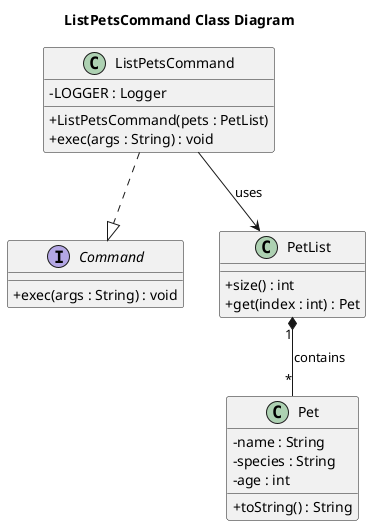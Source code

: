 @startuml
skinparam classAttributeIconSize 0
title ListPetsCommand Class Diagram

interface Command {
  +exec(args : String) : void
}

class ListPetsCommand {
  -LOGGER : Logger
  +ListPetsCommand(pets : PetList)
  +exec(args : String) : void
}

class PetList {
  +size() : int
  +get(index : int) : Pet
}

class Pet {
  -name : String
  -species : String
  -age : int
  +toString() : String
}

ListPetsCommand ..|> Command
ListPetsCommand --> PetList : uses
PetList "1" *-- "*" Pet : contains

@enduml
